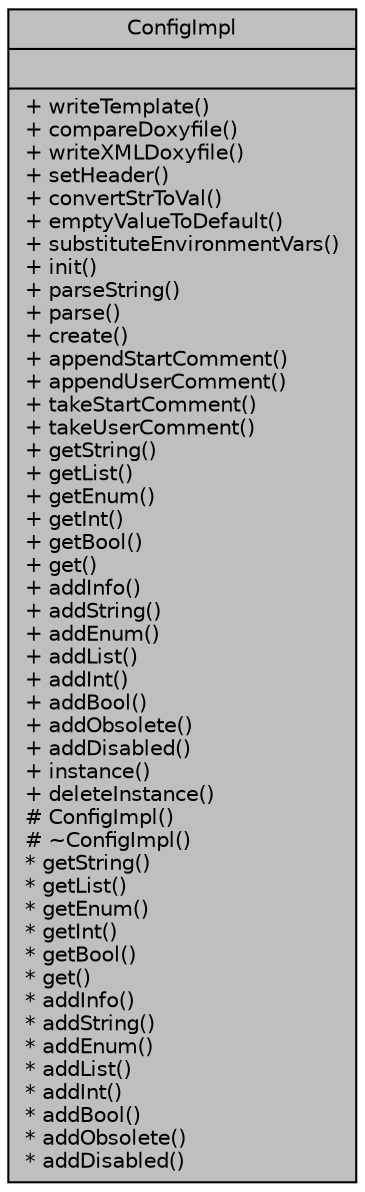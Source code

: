 digraph "ConfigImpl"
{
 // LATEX_PDF_SIZE
  edge [fontname="Helvetica",fontsize="10",labelfontname="Helvetica",labelfontsize="10"];
  node [fontname="Helvetica",fontsize="10",shape=record];
  Node1 [label="{ConfigImpl\n||+ writeTemplate()\l+ compareDoxyfile()\l+ writeXMLDoxyfile()\l+ setHeader()\l+ convertStrToVal()\l+ emptyValueToDefault()\l+ substituteEnvironmentVars()\l+ init()\l+ parseString()\l+ parse()\l+ create()\l+ appendStartComment()\l+ appendUserComment()\l+ takeStartComment()\l+ takeUserComment()\l+ getString()\l+ getList()\l+ getEnum()\l+ getInt()\l+ getBool()\l+ get()\l+ addInfo()\l+ addString()\l+ addEnum()\l+ addList()\l+ addInt()\l+ addBool()\l+ addObsolete()\l+ addDisabled()\l+ instance()\l+ deleteInstance()\l# ConfigImpl()\l# ~ConfigImpl()\l* getString()\l* getList()\l* getEnum()\l* getInt()\l* getBool()\l* get()\l* addInfo()\l* addString()\l* addEnum()\l* addList()\l* addInt()\l* addBool()\l* addObsolete()\l* addDisabled()\l}",height=0.2,width=0.4,color="black", fillcolor="grey75", style="filled", fontcolor="black",tooltip=" "];
}
